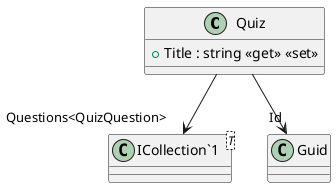 @startuml
class Quiz {
    + Title : string <<get>> <<set>>
}
class "ICollection`1"<T> {
}
Quiz --> "Id" Guid
Quiz --> "Questions<QuizQuestion>" "ICollection`1"
@enduml
